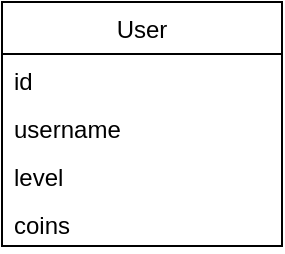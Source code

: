 <mxfile version="20.2.0" type="github">
  <diagram id="tvpg8QU2V9_y7ezkDcUU" name="페이지-1">
    <mxGraphModel dx="1422" dy="754" grid="1" gridSize="10" guides="1" tooltips="1" connect="1" arrows="1" fold="1" page="1" pageScale="1" pageWidth="827" pageHeight="1169" math="0" shadow="0">
      <root>
        <mxCell id="0" />
        <mxCell id="1" parent="0" />
        <mxCell id="A-PW35Qn1m0QW3sUku2I-1" value="User" style="swimlane;fontStyle=0;childLayout=stackLayout;horizontal=1;startSize=26;fillColor=none;horizontalStack=0;resizeParent=1;resizeParentMax=0;resizeLast=0;collapsible=1;marginBottom=0;" vertex="1" parent="1">
          <mxGeometry x="360" y="220" width="140" height="122" as="geometry">
            <mxRectangle x="320" y="90" width="70" height="30" as="alternateBounds" />
          </mxGeometry>
        </mxCell>
        <mxCell id="A-PW35Qn1m0QW3sUku2I-3" value="id" style="text;strokeColor=none;fillColor=none;align=left;verticalAlign=top;spacingLeft=4;spacingRight=4;overflow=hidden;rotatable=0;points=[[0,0.5],[1,0.5]];portConstraint=eastwest;" vertex="1" parent="A-PW35Qn1m0QW3sUku2I-1">
          <mxGeometry y="26" width="140" height="24" as="geometry" />
        </mxCell>
        <mxCell id="A-PW35Qn1m0QW3sUku2I-7" value="username" style="text;strokeColor=none;fillColor=none;align=left;verticalAlign=top;spacingLeft=4;spacingRight=4;overflow=hidden;rotatable=0;points=[[0,0.5],[1,0.5]];portConstraint=eastwest;" vertex="1" parent="A-PW35Qn1m0QW3sUku2I-1">
          <mxGeometry y="50" width="140" height="24" as="geometry" />
        </mxCell>
        <mxCell id="A-PW35Qn1m0QW3sUku2I-8" value="level" style="text;strokeColor=none;fillColor=none;align=left;verticalAlign=top;spacingLeft=4;spacingRight=4;overflow=hidden;rotatable=0;points=[[0,0.5],[1,0.5]];portConstraint=eastwest;" vertex="1" parent="A-PW35Qn1m0QW3sUku2I-1">
          <mxGeometry y="74" width="140" height="24" as="geometry" />
        </mxCell>
        <mxCell id="A-PW35Qn1m0QW3sUku2I-9" value="coins" style="text;strokeColor=none;fillColor=none;align=left;verticalAlign=top;spacingLeft=4;spacingRight=4;overflow=hidden;rotatable=0;points=[[0,0.5],[1,0.5]];portConstraint=eastwest;" vertex="1" parent="A-PW35Qn1m0QW3sUku2I-1">
          <mxGeometry y="98" width="140" height="24" as="geometry" />
        </mxCell>
      </root>
    </mxGraphModel>
  </diagram>
</mxfile>
